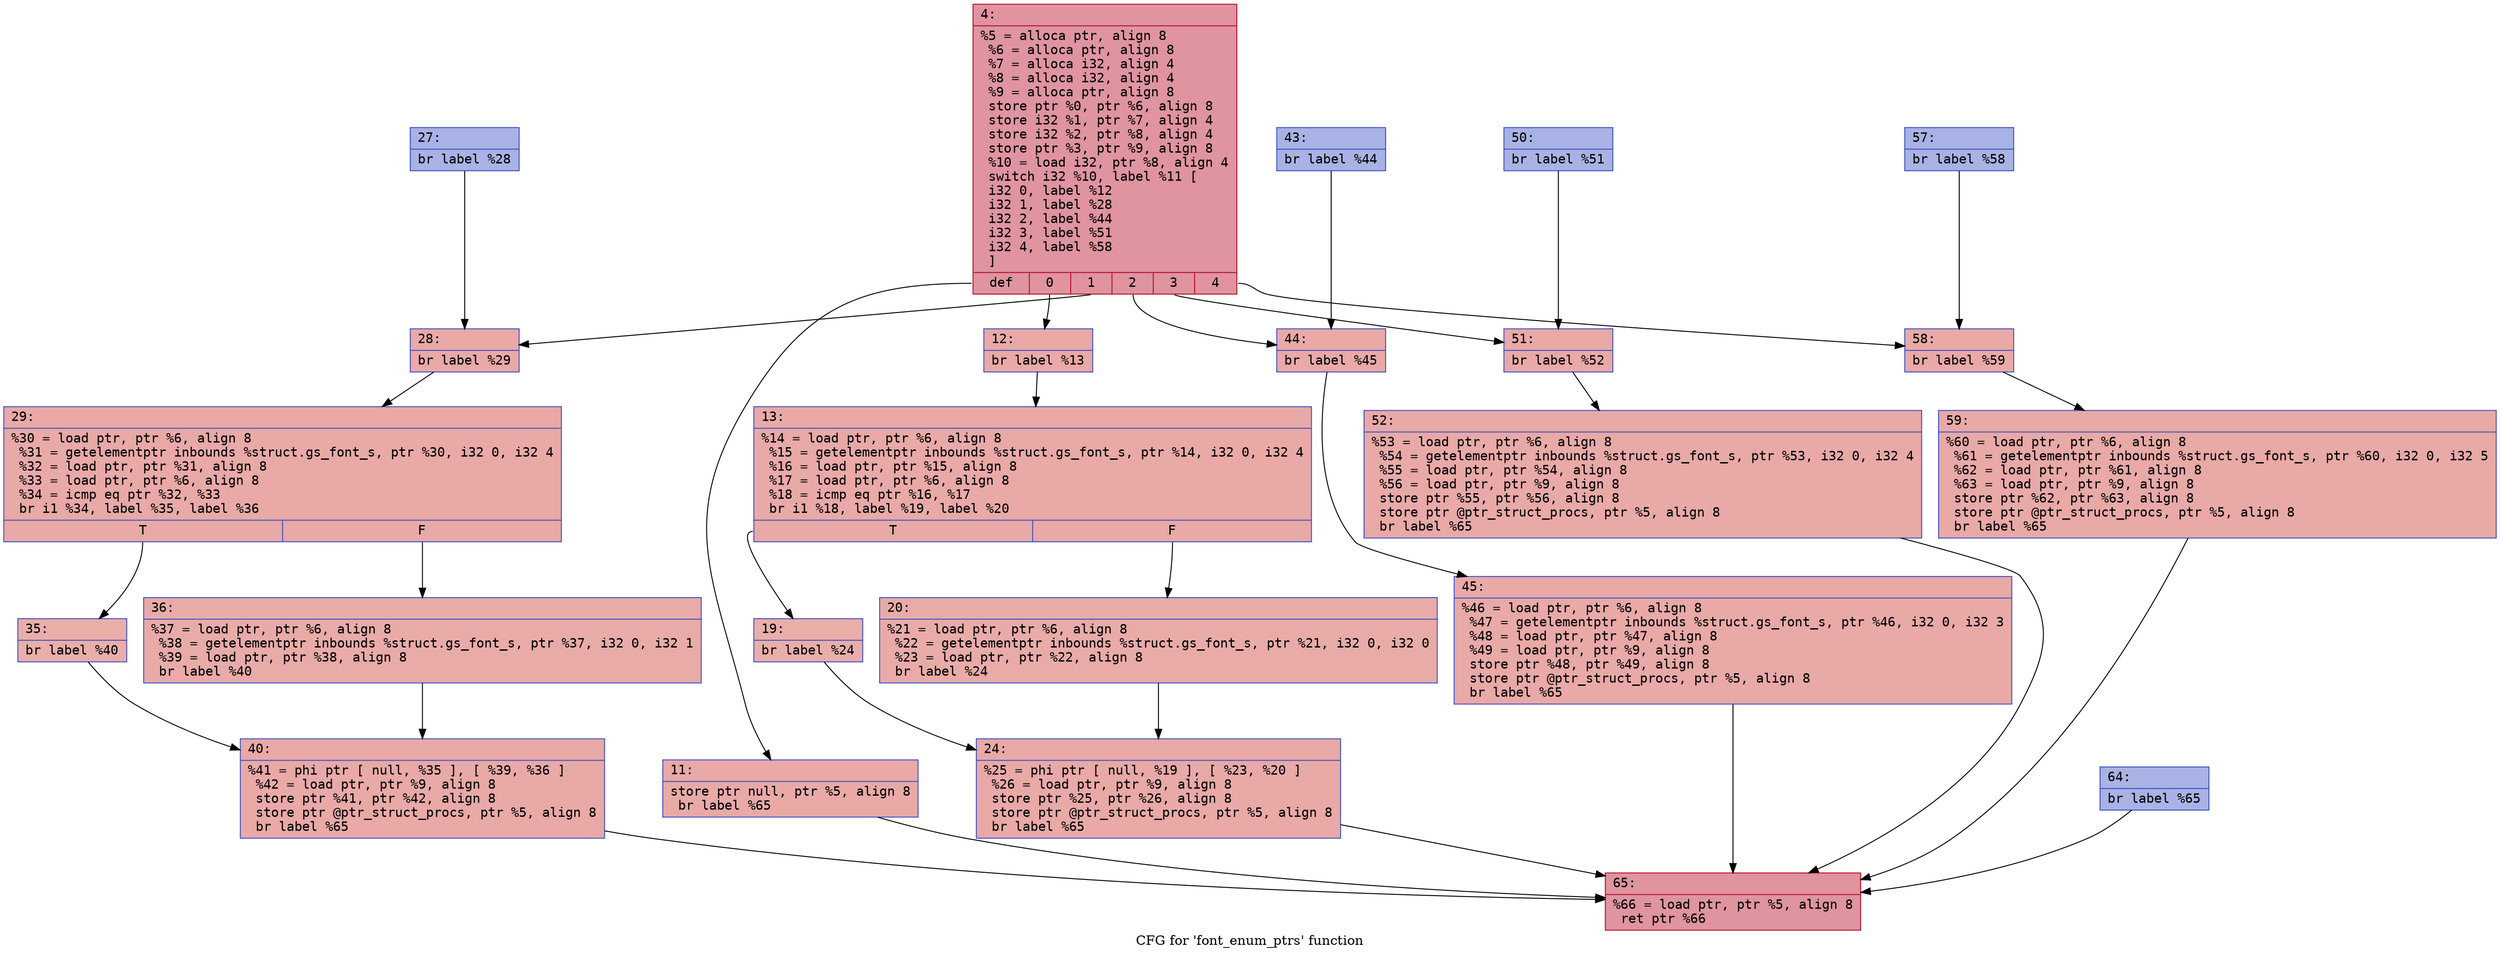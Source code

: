 digraph "CFG for 'font_enum_ptrs' function" {
	label="CFG for 'font_enum_ptrs' function";

	Node0x600002016300 [shape=record,color="#b70d28ff", style=filled, fillcolor="#b70d2870" fontname="Courier",label="{4:\l|  %5 = alloca ptr, align 8\l  %6 = alloca ptr, align 8\l  %7 = alloca i32, align 4\l  %8 = alloca i32, align 4\l  %9 = alloca ptr, align 8\l  store ptr %0, ptr %6, align 8\l  store i32 %1, ptr %7, align 4\l  store i32 %2, ptr %8, align 4\l  store ptr %3, ptr %9, align 8\l  %10 = load i32, ptr %8, align 4\l  switch i32 %10, label %11 [\l    i32 0, label %12\l    i32 1, label %28\l    i32 2, label %44\l    i32 3, label %51\l    i32 4, label %58\l  ]\l|{<s0>def|<s1>0|<s2>1|<s3>2|<s4>3|<s5>4}}"];
	Node0x600002016300:s0 -> Node0x600002016350[tooltip="4 -> 11\nProbability 16.67%" ];
	Node0x600002016300:s1 -> Node0x6000020163a0[tooltip="4 -> 12\nProbability 16.67%" ];
	Node0x600002016300:s2 -> Node0x600002016580[tooltip="4 -> 28\nProbability 16.67%" ];
	Node0x600002016300:s3 -> Node0x600002016760[tooltip="4 -> 44\nProbability 16.67%" ];
	Node0x600002016300:s4 -> Node0x600002016850[tooltip="4 -> 51\nProbability 16.67%" ];
	Node0x600002016300:s5 -> Node0x600002016940[tooltip="4 -> 58\nProbability 16.67%" ];
	Node0x600002016350 [shape=record,color="#3d50c3ff", style=filled, fillcolor="#ca3b3770" fontname="Courier",label="{11:\l|  store ptr null, ptr %5, align 8\l  br label %65\l}"];
	Node0x600002016350 -> Node0x600002016a30[tooltip="11 -> 65\nProbability 100.00%" ];
	Node0x6000020163a0 [shape=record,color="#3d50c3ff", style=filled, fillcolor="#ca3b3770" fontname="Courier",label="{12:\l|  br label %13\l}"];
	Node0x6000020163a0 -> Node0x6000020163f0[tooltip="12 -> 13\nProbability 100.00%" ];
	Node0x6000020163f0 [shape=record,color="#3d50c3ff", style=filled, fillcolor="#ca3b3770" fontname="Courier",label="{13:\l|  %14 = load ptr, ptr %6, align 8\l  %15 = getelementptr inbounds %struct.gs_font_s, ptr %14, i32 0, i32 4\l  %16 = load ptr, ptr %15, align 8\l  %17 = load ptr, ptr %6, align 8\l  %18 = icmp eq ptr %16, %17\l  br i1 %18, label %19, label %20\l|{<s0>T|<s1>F}}"];
	Node0x6000020163f0:s0 -> Node0x600002016440[tooltip="13 -> 19\nProbability 37.50%" ];
	Node0x6000020163f0:s1 -> Node0x600002016490[tooltip="13 -> 20\nProbability 62.50%" ];
	Node0x600002016440 [shape=record,color="#3d50c3ff", style=filled, fillcolor="#d0473d70" fontname="Courier",label="{19:\l|  br label %24\l}"];
	Node0x600002016440 -> Node0x6000020164e0[tooltip="19 -> 24\nProbability 100.00%" ];
	Node0x600002016490 [shape=record,color="#3d50c3ff", style=filled, fillcolor="#cc403a70" fontname="Courier",label="{20:\l|  %21 = load ptr, ptr %6, align 8\l  %22 = getelementptr inbounds %struct.gs_font_s, ptr %21, i32 0, i32 0\l  %23 = load ptr, ptr %22, align 8\l  br label %24\l}"];
	Node0x600002016490 -> Node0x6000020164e0[tooltip="20 -> 24\nProbability 100.00%" ];
	Node0x6000020164e0 [shape=record,color="#3d50c3ff", style=filled, fillcolor="#ca3b3770" fontname="Courier",label="{24:\l|  %25 = phi ptr [ null, %19 ], [ %23, %20 ]\l  %26 = load ptr, ptr %9, align 8\l  store ptr %25, ptr %26, align 8\l  store ptr @ptr_struct_procs, ptr %5, align 8\l  br label %65\l}"];
	Node0x6000020164e0 -> Node0x600002016a30[tooltip="24 -> 65\nProbability 100.00%" ];
	Node0x600002016530 [shape=record,color="#3d50c3ff", style=filled, fillcolor="#3d50c370" fontname="Courier",label="{27:\l|  br label %28\l}"];
	Node0x600002016530 -> Node0x600002016580[tooltip="27 -> 28\nProbability 100.00%" ];
	Node0x600002016580 [shape=record,color="#3d50c3ff", style=filled, fillcolor="#ca3b3770" fontname="Courier",label="{28:\l|  br label %29\l}"];
	Node0x600002016580 -> Node0x6000020165d0[tooltip="28 -> 29\nProbability 100.00%" ];
	Node0x6000020165d0 [shape=record,color="#3d50c3ff", style=filled, fillcolor="#ca3b3770" fontname="Courier",label="{29:\l|  %30 = load ptr, ptr %6, align 8\l  %31 = getelementptr inbounds %struct.gs_font_s, ptr %30, i32 0, i32 4\l  %32 = load ptr, ptr %31, align 8\l  %33 = load ptr, ptr %6, align 8\l  %34 = icmp eq ptr %32, %33\l  br i1 %34, label %35, label %36\l|{<s0>T|<s1>F}}"];
	Node0x6000020165d0:s0 -> Node0x600002016620[tooltip="29 -> 35\nProbability 37.50%" ];
	Node0x6000020165d0:s1 -> Node0x600002016670[tooltip="29 -> 36\nProbability 62.50%" ];
	Node0x600002016620 [shape=record,color="#3d50c3ff", style=filled, fillcolor="#d0473d70" fontname="Courier",label="{35:\l|  br label %40\l}"];
	Node0x600002016620 -> Node0x6000020166c0[tooltip="35 -> 40\nProbability 100.00%" ];
	Node0x600002016670 [shape=record,color="#3d50c3ff", style=filled, fillcolor="#cc403a70" fontname="Courier",label="{36:\l|  %37 = load ptr, ptr %6, align 8\l  %38 = getelementptr inbounds %struct.gs_font_s, ptr %37, i32 0, i32 1\l  %39 = load ptr, ptr %38, align 8\l  br label %40\l}"];
	Node0x600002016670 -> Node0x6000020166c0[tooltip="36 -> 40\nProbability 100.00%" ];
	Node0x6000020166c0 [shape=record,color="#3d50c3ff", style=filled, fillcolor="#ca3b3770" fontname="Courier",label="{40:\l|  %41 = phi ptr [ null, %35 ], [ %39, %36 ]\l  %42 = load ptr, ptr %9, align 8\l  store ptr %41, ptr %42, align 8\l  store ptr @ptr_struct_procs, ptr %5, align 8\l  br label %65\l}"];
	Node0x6000020166c0 -> Node0x600002016a30[tooltip="40 -> 65\nProbability 100.00%" ];
	Node0x600002016710 [shape=record,color="#3d50c3ff", style=filled, fillcolor="#3d50c370" fontname="Courier",label="{43:\l|  br label %44\l}"];
	Node0x600002016710 -> Node0x600002016760[tooltip="43 -> 44\nProbability 100.00%" ];
	Node0x600002016760 [shape=record,color="#3d50c3ff", style=filled, fillcolor="#ca3b3770" fontname="Courier",label="{44:\l|  br label %45\l}"];
	Node0x600002016760 -> Node0x6000020167b0[tooltip="44 -> 45\nProbability 100.00%" ];
	Node0x6000020167b0 [shape=record,color="#3d50c3ff", style=filled, fillcolor="#ca3b3770" fontname="Courier",label="{45:\l|  %46 = load ptr, ptr %6, align 8\l  %47 = getelementptr inbounds %struct.gs_font_s, ptr %46, i32 0, i32 3\l  %48 = load ptr, ptr %47, align 8\l  %49 = load ptr, ptr %9, align 8\l  store ptr %48, ptr %49, align 8\l  store ptr @ptr_struct_procs, ptr %5, align 8\l  br label %65\l}"];
	Node0x6000020167b0 -> Node0x600002016a30[tooltip="45 -> 65\nProbability 100.00%" ];
	Node0x600002016800 [shape=record,color="#3d50c3ff", style=filled, fillcolor="#3d50c370" fontname="Courier",label="{50:\l|  br label %51\l}"];
	Node0x600002016800 -> Node0x600002016850[tooltip="50 -> 51\nProbability 100.00%" ];
	Node0x600002016850 [shape=record,color="#3d50c3ff", style=filled, fillcolor="#ca3b3770" fontname="Courier",label="{51:\l|  br label %52\l}"];
	Node0x600002016850 -> Node0x6000020168a0[tooltip="51 -> 52\nProbability 100.00%" ];
	Node0x6000020168a0 [shape=record,color="#3d50c3ff", style=filled, fillcolor="#ca3b3770" fontname="Courier",label="{52:\l|  %53 = load ptr, ptr %6, align 8\l  %54 = getelementptr inbounds %struct.gs_font_s, ptr %53, i32 0, i32 4\l  %55 = load ptr, ptr %54, align 8\l  %56 = load ptr, ptr %9, align 8\l  store ptr %55, ptr %56, align 8\l  store ptr @ptr_struct_procs, ptr %5, align 8\l  br label %65\l}"];
	Node0x6000020168a0 -> Node0x600002016a30[tooltip="52 -> 65\nProbability 100.00%" ];
	Node0x6000020168f0 [shape=record,color="#3d50c3ff", style=filled, fillcolor="#3d50c370" fontname="Courier",label="{57:\l|  br label %58\l}"];
	Node0x6000020168f0 -> Node0x600002016940[tooltip="57 -> 58\nProbability 100.00%" ];
	Node0x600002016940 [shape=record,color="#3d50c3ff", style=filled, fillcolor="#ca3b3770" fontname="Courier",label="{58:\l|  br label %59\l}"];
	Node0x600002016940 -> Node0x600002016990[tooltip="58 -> 59\nProbability 100.00%" ];
	Node0x600002016990 [shape=record,color="#3d50c3ff", style=filled, fillcolor="#ca3b3770" fontname="Courier",label="{59:\l|  %60 = load ptr, ptr %6, align 8\l  %61 = getelementptr inbounds %struct.gs_font_s, ptr %60, i32 0, i32 5\l  %62 = load ptr, ptr %61, align 8\l  %63 = load ptr, ptr %9, align 8\l  store ptr %62, ptr %63, align 8\l  store ptr @ptr_struct_procs, ptr %5, align 8\l  br label %65\l}"];
	Node0x600002016990 -> Node0x600002016a30[tooltip="59 -> 65\nProbability 100.00%" ];
	Node0x6000020169e0 [shape=record,color="#3d50c3ff", style=filled, fillcolor="#3d50c370" fontname="Courier",label="{64:\l|  br label %65\l}"];
	Node0x6000020169e0 -> Node0x600002016a30[tooltip="64 -> 65\nProbability 100.00%" ];
	Node0x600002016a30 [shape=record,color="#b70d28ff", style=filled, fillcolor="#b70d2870" fontname="Courier",label="{65:\l|  %66 = load ptr, ptr %5, align 8\l  ret ptr %66\l}"];
}
